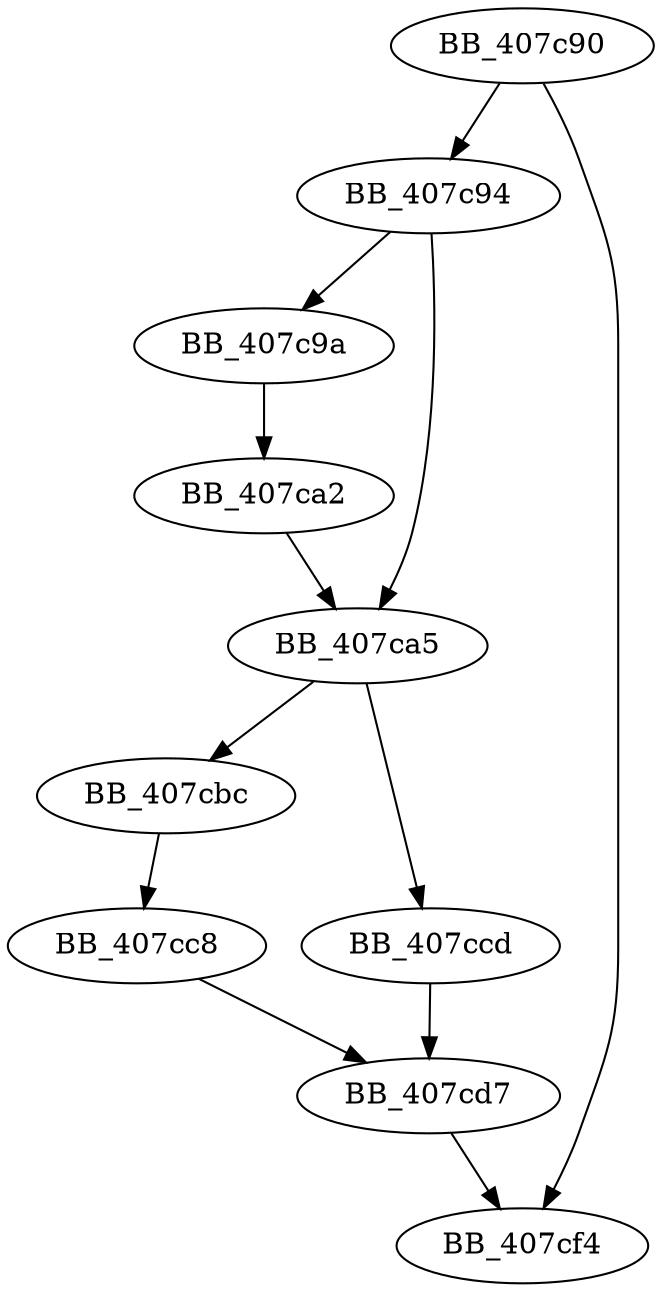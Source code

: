 DiGraph sub_407C90{
BB_407c90->BB_407c94
BB_407c90->BB_407cf4
BB_407c94->BB_407c9a
BB_407c94->BB_407ca5
BB_407c9a->BB_407ca2
BB_407ca2->BB_407ca5
BB_407ca5->BB_407cbc
BB_407ca5->BB_407ccd
BB_407cbc->BB_407cc8
BB_407cc8->BB_407cd7
BB_407ccd->BB_407cd7
BB_407cd7->BB_407cf4
}

